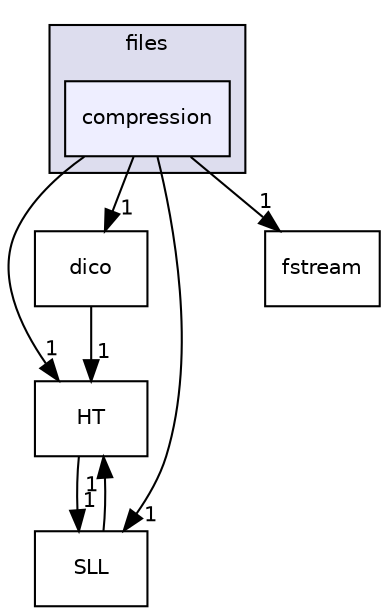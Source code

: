 digraph "C:/Users/thepa/Code/C/huffman-project/source/files/compression" {
  compound=true
  node [ fontsize="10", fontname="Helvetica"];
  edge [ labelfontsize="10", labelfontname="Helvetica"];
  subgraph clusterdir_5ee98bac3dbfda1f9fa546eede37cedf {
    graph [ bgcolor="#ddddee", pencolor="black", label="files" fontname="Helvetica", fontsize="10", URL="dir_5ee98bac3dbfda1f9fa546eede37cedf.html"]
  dir_37de3c0e6797b9a3f1de6edf1687da9f [shape=box, label="compression", style="filled", fillcolor="#eeeeff", pencolor="black", URL="dir_37de3c0e6797b9a3f1de6edf1687da9f.html"];
  }
  dir_1ae58a5f6cf8721a061401619951f2a4 [shape=box label="HT" URL="dir_1ae58a5f6cf8721a061401619951f2a4.html"];
  dir_643f3072276233b2da9cdf8345088062 [shape=box label="dico" URL="dir_643f3072276233b2da9cdf8345088062.html"];
  dir_a94f86842404595260408e7fe0472e45 [shape=box label="SLL" URL="dir_a94f86842404595260408e7fe0472e45.html"];
  dir_9f9d7ce1733d3d7b5be12dff87309716 [shape=box label="fstream" URL="dir_9f9d7ce1733d3d7b5be12dff87309716.html"];
  dir_1ae58a5f6cf8721a061401619951f2a4->dir_a94f86842404595260408e7fe0472e45 [headlabel="1", labeldistance=1.5 headhref="dir_000005_000006.html"];
  dir_643f3072276233b2da9cdf8345088062->dir_1ae58a5f6cf8721a061401619951f2a4 [headlabel="1", labeldistance=1.5 headhref="dir_000003_000005.html"];
  dir_a94f86842404595260408e7fe0472e45->dir_1ae58a5f6cf8721a061401619951f2a4 [headlabel="1", labeldistance=1.5 headhref="dir_000006_000005.html"];
  dir_37de3c0e6797b9a3f1de6edf1687da9f->dir_1ae58a5f6cf8721a061401619951f2a4 [headlabel="1", labeldistance=1.5 headhref="dir_000002_000005.html"];
  dir_37de3c0e6797b9a3f1de6edf1687da9f->dir_643f3072276233b2da9cdf8345088062 [headlabel="1", labeldistance=1.5 headhref="dir_000002_000003.html"];
  dir_37de3c0e6797b9a3f1de6edf1687da9f->dir_a94f86842404595260408e7fe0472e45 [headlabel="1", labeldistance=1.5 headhref="dir_000002_000006.html"];
  dir_37de3c0e6797b9a3f1de6edf1687da9f->dir_9f9d7ce1733d3d7b5be12dff87309716 [headlabel="1", labeldistance=1.5 headhref="dir_000002_000004.html"];
}
